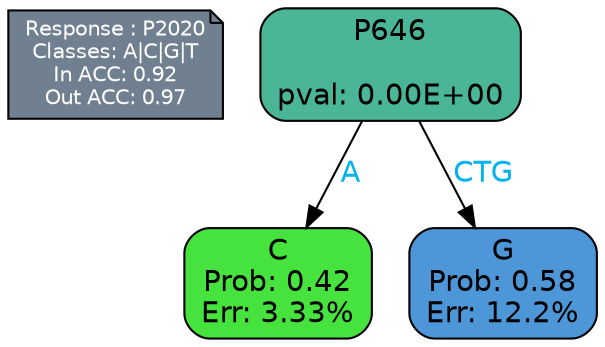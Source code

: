 digraph Tree {
node [shape=box, style="filled, rounded", color="black", fontname=helvetica] ;
graph [ranksep=equally, splines=polylines, bgcolor=transparent, dpi=600] ;
edge [fontname=helvetica] ;
LEGEND [label="Response : P2020
Classes: A|C|G|T
In ACC: 0.92
Out ACC: 0.97
",shape=note,align=left,style=filled,fillcolor="slategray",fontcolor="white",fontsize=10];1 [label="P646

pval: 0.00E+00", fillcolor="#4ab697"] ;
2 [label="C
Prob: 0.42
Err: 3.33%", fillcolor="#46e23e"] ;
3 [label="G
Prob: 0.58
Err: 12.2%", fillcolor="#4d96d8"] ;
1 -> 2 [label="A",fontcolor=deepskyblue2] ;
1 -> 3 [label="CTG",fontcolor=deepskyblue2] ;
{rank = same; 2;3;}{rank = same; LEGEND;1;}}